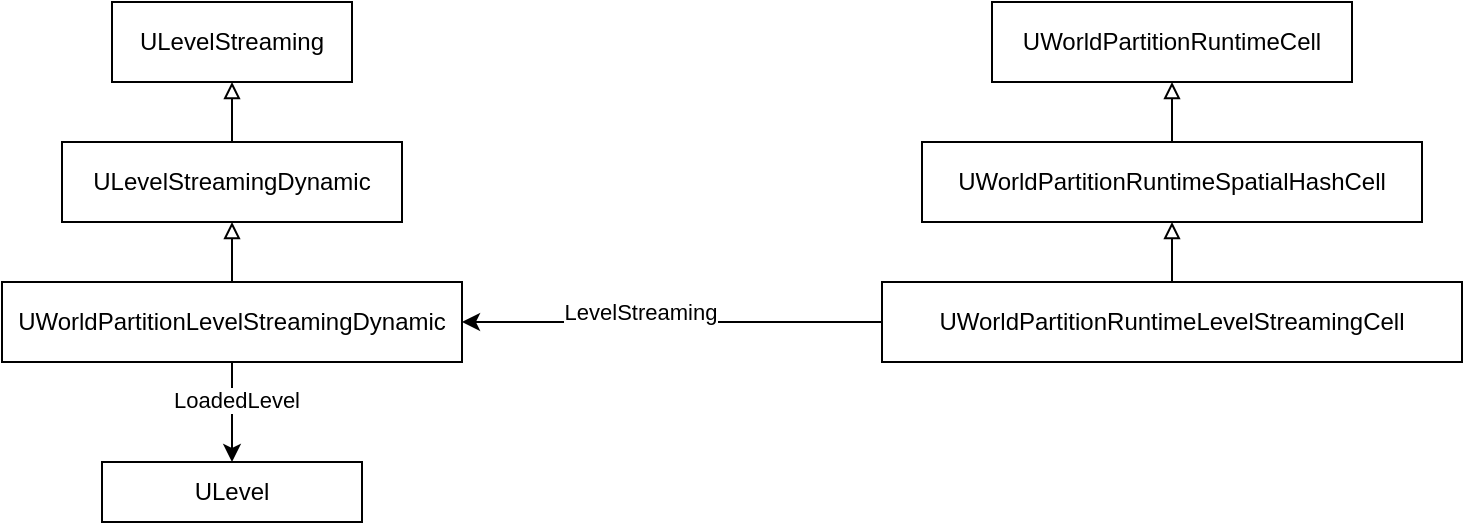 <mxfile version="21.0.8" type="github">
  <diagram name="第 1 页" id="u48QxcZXzsDmRhVh5sVj">
    <mxGraphModel dx="1969" dy="1180" grid="1" gridSize="10" guides="1" tooltips="1" connect="1" arrows="1" fold="1" page="1" pageScale="1" pageWidth="827" pageHeight="1169" math="0" shadow="0">
      <root>
        <mxCell id="0" />
        <mxCell id="1" parent="0" />
        <mxCell id="lER_W7CF0ef6PpixGFhQ-1" value="ULevelStreaming" style="rounded=0;whiteSpace=wrap;html=1;" vertex="1" parent="1">
          <mxGeometry x="115" y="50" width="120" height="40" as="geometry" />
        </mxCell>
        <mxCell id="lER_W7CF0ef6PpixGFhQ-12" style="edgeStyle=orthogonalEdgeStyle;rounded=0;orthogonalLoop=1;jettySize=auto;html=1;exitX=0.5;exitY=0;exitDx=0;exitDy=0;endArrow=block;endFill=0;" edge="1" parent="1" source="lER_W7CF0ef6PpixGFhQ-2" target="lER_W7CF0ef6PpixGFhQ-1">
          <mxGeometry relative="1" as="geometry" />
        </mxCell>
        <mxCell id="lER_W7CF0ef6PpixGFhQ-2" value="ULevelStreamingDynamic" style="rounded=0;whiteSpace=wrap;html=1;" vertex="1" parent="1">
          <mxGeometry x="90" y="120" width="170" height="40" as="geometry" />
        </mxCell>
        <mxCell id="lER_W7CF0ef6PpixGFhQ-13" style="edgeStyle=orthogonalEdgeStyle;rounded=0;orthogonalLoop=1;jettySize=auto;html=1;exitX=0.5;exitY=0;exitDx=0;exitDy=0;endArrow=block;endFill=0;" edge="1" parent="1" source="lER_W7CF0ef6PpixGFhQ-3" target="lER_W7CF0ef6PpixGFhQ-2">
          <mxGeometry relative="1" as="geometry" />
        </mxCell>
        <mxCell id="lER_W7CF0ef6PpixGFhQ-17" value="" style="edgeStyle=orthogonalEdgeStyle;rounded=0;orthogonalLoop=1;jettySize=auto;html=1;" edge="1" parent="1" source="lER_W7CF0ef6PpixGFhQ-3" target="lER_W7CF0ef6PpixGFhQ-16">
          <mxGeometry relative="1" as="geometry" />
        </mxCell>
        <mxCell id="lER_W7CF0ef6PpixGFhQ-18" value="LoadedLevel" style="edgeLabel;html=1;align=center;verticalAlign=middle;resizable=0;points=[];" vertex="1" connectable="0" parent="lER_W7CF0ef6PpixGFhQ-17">
          <mxGeometry x="-0.233" y="2" relative="1" as="geometry">
            <mxPoint as="offset" />
          </mxGeometry>
        </mxCell>
        <mxCell id="lER_W7CF0ef6PpixGFhQ-3" value="UWorldPartitionLevelStreamingDynamic" style="rounded=0;whiteSpace=wrap;html=1;" vertex="1" parent="1">
          <mxGeometry x="60" y="190" width="230" height="40" as="geometry" />
        </mxCell>
        <mxCell id="lER_W7CF0ef6PpixGFhQ-4" value="UWorldPartitionRuntimeCell" style="rounded=0;whiteSpace=wrap;html=1;" vertex="1" parent="1">
          <mxGeometry x="555" y="50" width="180" height="40" as="geometry" />
        </mxCell>
        <mxCell id="lER_W7CF0ef6PpixGFhQ-9" style="edgeStyle=orthogonalEdgeStyle;rounded=0;orthogonalLoop=1;jettySize=auto;html=1;exitX=0.5;exitY=0;exitDx=0;exitDy=0;entryX=0.5;entryY=1;entryDx=0;entryDy=0;endArrow=block;endFill=0;" edge="1" parent="1" source="lER_W7CF0ef6PpixGFhQ-5" target="lER_W7CF0ef6PpixGFhQ-4">
          <mxGeometry relative="1" as="geometry" />
        </mxCell>
        <mxCell id="lER_W7CF0ef6PpixGFhQ-5" value="UWorldPartitionRuntimeSpatialHashCell" style="rounded=0;whiteSpace=wrap;html=1;" vertex="1" parent="1">
          <mxGeometry x="520" y="120" width="250" height="40" as="geometry" />
        </mxCell>
        <mxCell id="lER_W7CF0ef6PpixGFhQ-11" style="edgeStyle=orthogonalEdgeStyle;rounded=0;orthogonalLoop=1;jettySize=auto;html=1;exitX=0.5;exitY=0;exitDx=0;exitDy=0;endArrow=block;endFill=0;" edge="1" parent="1" source="lER_W7CF0ef6PpixGFhQ-6" target="lER_W7CF0ef6PpixGFhQ-5">
          <mxGeometry relative="1" as="geometry" />
        </mxCell>
        <mxCell id="lER_W7CF0ef6PpixGFhQ-14" style="edgeStyle=orthogonalEdgeStyle;rounded=0;orthogonalLoop=1;jettySize=auto;html=1;exitX=0;exitY=0.5;exitDx=0;exitDy=0;" edge="1" parent="1" source="lER_W7CF0ef6PpixGFhQ-6" target="lER_W7CF0ef6PpixGFhQ-3">
          <mxGeometry relative="1" as="geometry" />
        </mxCell>
        <mxCell id="lER_W7CF0ef6PpixGFhQ-15" value="LevelStreaming" style="edgeLabel;html=1;align=center;verticalAlign=middle;resizable=0;points=[];" vertex="1" connectable="0" parent="lER_W7CF0ef6PpixGFhQ-14">
          <mxGeometry x="0.152" y="-5" relative="1" as="geometry">
            <mxPoint as="offset" />
          </mxGeometry>
        </mxCell>
        <mxCell id="lER_W7CF0ef6PpixGFhQ-6" value="UWorldPartitionRuntimeLevelStreamingCell" style="rounded=0;whiteSpace=wrap;html=1;" vertex="1" parent="1">
          <mxGeometry x="500" y="190" width="290" height="40" as="geometry" />
        </mxCell>
        <mxCell id="lER_W7CF0ef6PpixGFhQ-16" value="ULevel" style="rounded=0;whiteSpace=wrap;html=1;" vertex="1" parent="1">
          <mxGeometry x="110" y="280" width="130" height="30" as="geometry" />
        </mxCell>
      </root>
    </mxGraphModel>
  </diagram>
</mxfile>
